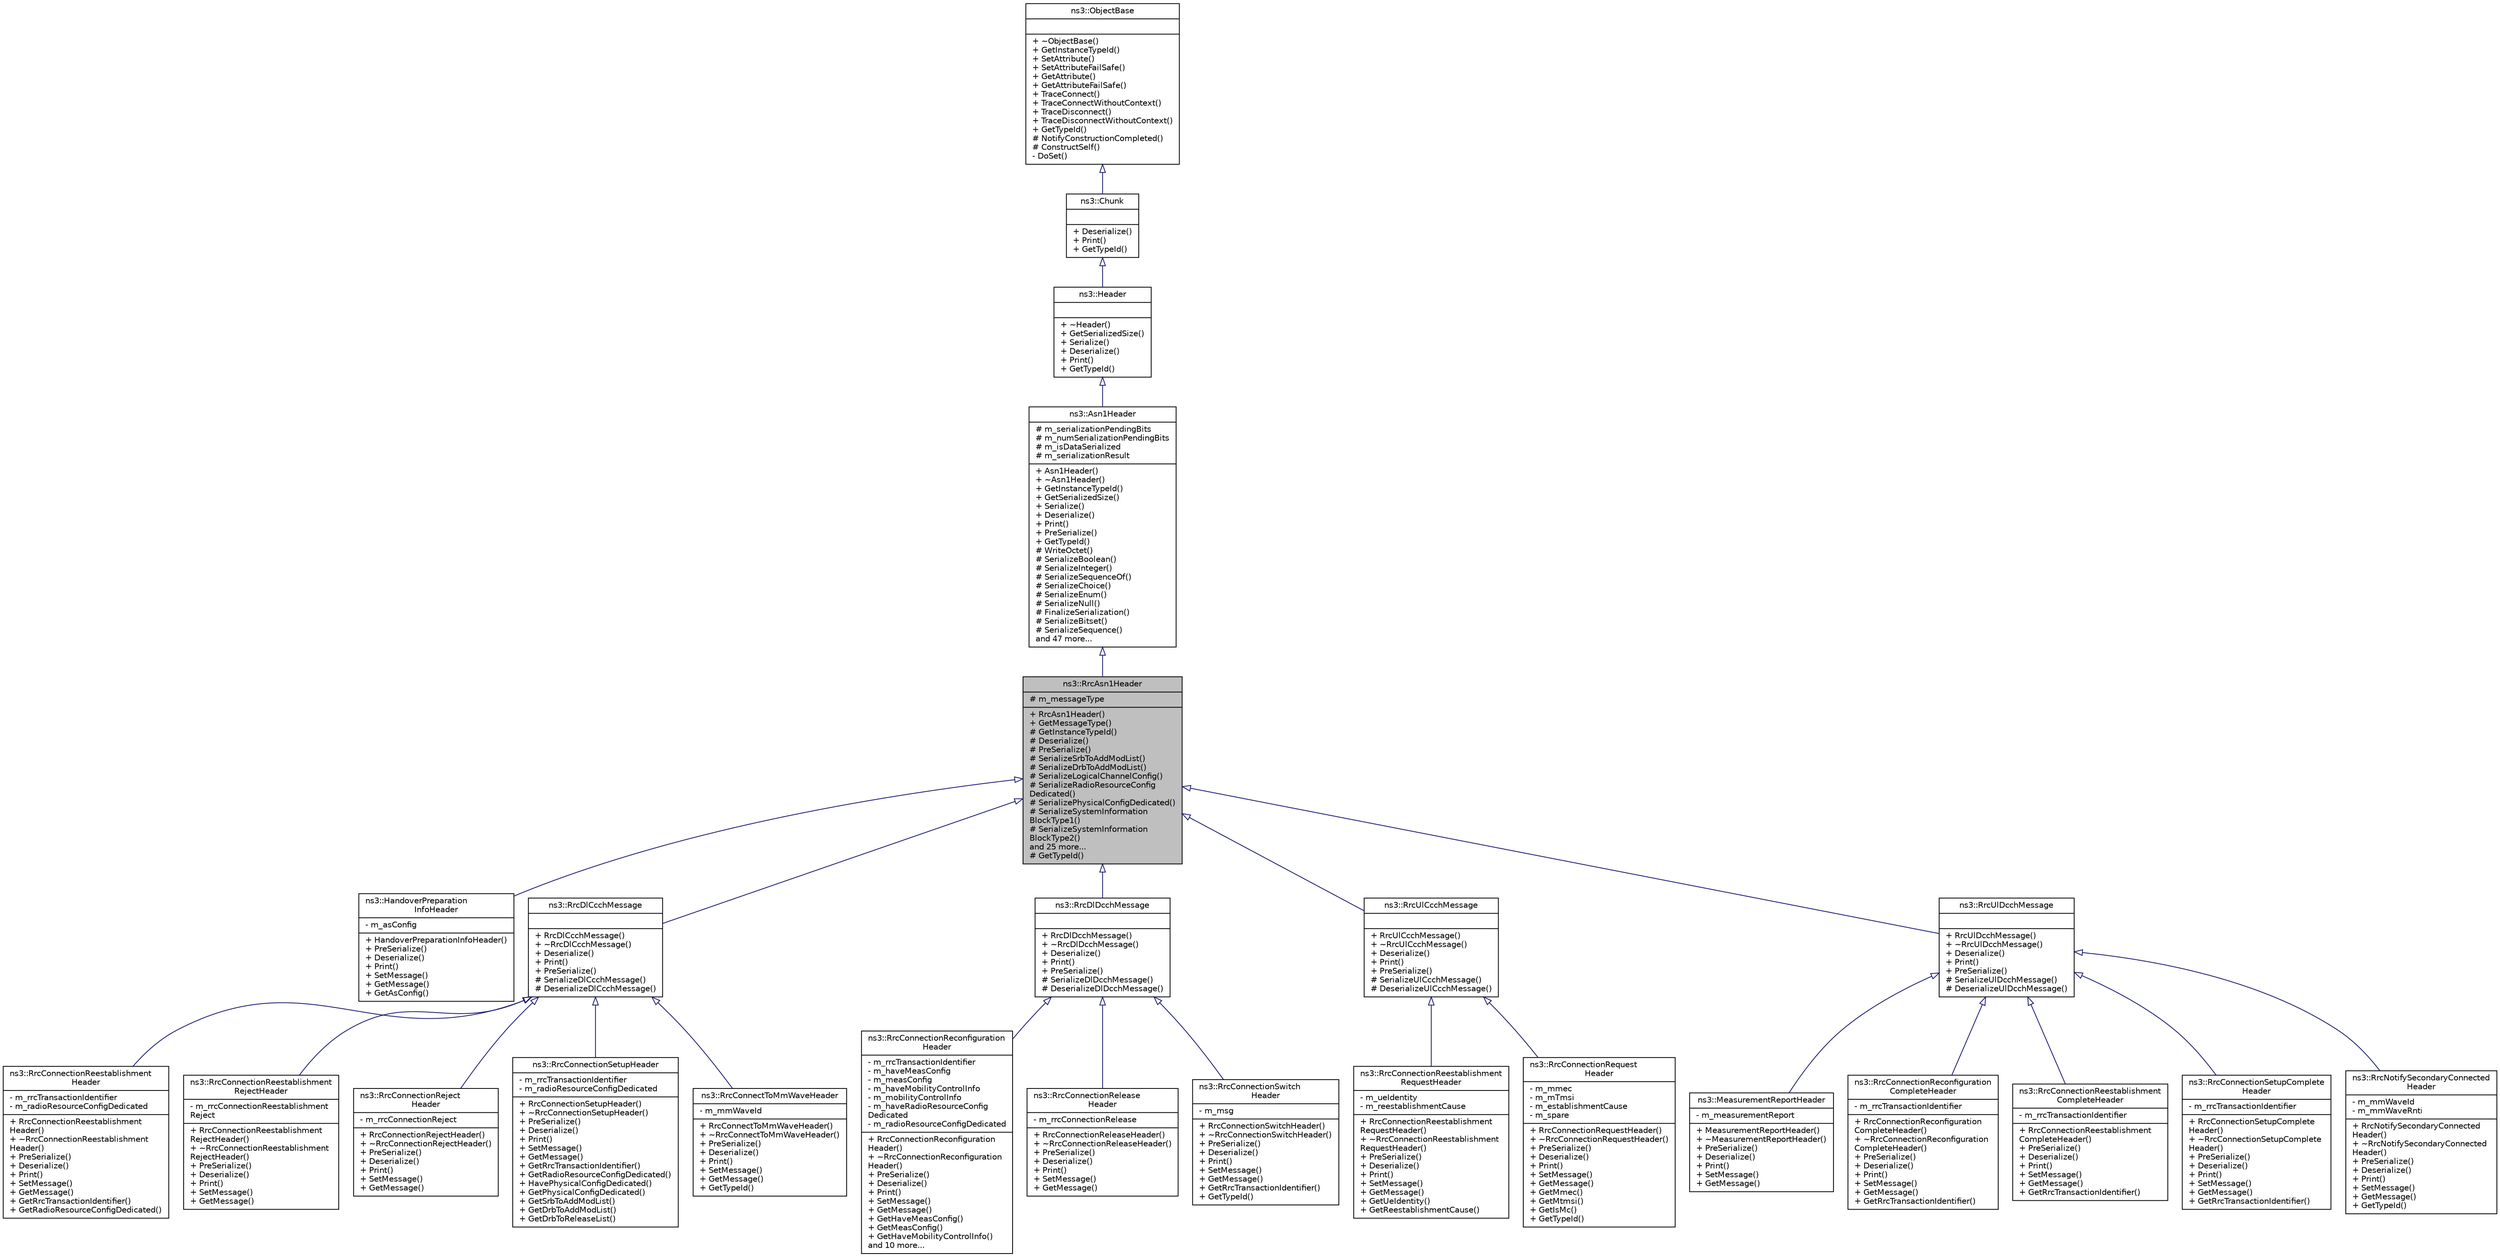 digraph "ns3::RrcAsn1Header"
{
  edge [fontname="Helvetica",fontsize="10",labelfontname="Helvetica",labelfontsize="10"];
  node [fontname="Helvetica",fontsize="10",shape=record];
  Node1 [label="{ns3::RrcAsn1Header\n|# m_messageType\l|+ RrcAsn1Header()\l+ GetMessageType()\l# GetInstanceTypeId()\l# Deserialize()\l# PreSerialize()\l# SerializeSrbToAddModList()\l# SerializeDrbToAddModList()\l# SerializeLogicalChannelConfig()\l# SerializeRadioResourceConfig\lDedicated()\l# SerializePhysicalConfigDedicated()\l# SerializeSystemInformation\lBlockType1()\l# SerializeSystemInformation\lBlockType2()\land 25 more...\l# GetTypeId()\l}",height=0.2,width=0.4,color="black", fillcolor="grey75", style="filled", fontcolor="black"];
  Node2 -> Node1 [dir="back",color="midnightblue",fontsize="10",style="solid",arrowtail="onormal"];
  Node2 [label="{ns3::Asn1Header\n|# m_serializationPendingBits\l# m_numSerializationPendingBits\l# m_isDataSerialized\l# m_serializationResult\l|+ Asn1Header()\l+ ~Asn1Header()\l+ GetInstanceTypeId()\l+ GetSerializedSize()\l+ Serialize()\l+ Deserialize()\l+ Print()\l+ PreSerialize()\l+ GetTypeId()\l# WriteOctet()\l# SerializeBoolean()\l# SerializeInteger()\l# SerializeSequenceOf()\l# SerializeChoice()\l# SerializeEnum()\l# SerializeNull()\l# FinalizeSerialization()\l# SerializeBitset()\l# SerializeSequence()\land 47 more...\l}",height=0.2,width=0.4,color="black", fillcolor="white", style="filled",URL="$d4/d02/classns3_1_1Asn1Header.html"];
  Node3 -> Node2 [dir="back",color="midnightblue",fontsize="10",style="solid",arrowtail="onormal"];
  Node3 [label="{ns3::Header\n||+ ~Header()\l+ GetSerializedSize()\l+ Serialize()\l+ Deserialize()\l+ Print()\l+ GetTypeId()\l}",height=0.2,width=0.4,color="black", fillcolor="white", style="filled",URL="$d6/dae/classns3_1_1Header.html",tooltip="Protocol header serialization and deserialization. "];
  Node4 -> Node3 [dir="back",color="midnightblue",fontsize="10",style="solid",arrowtail="onormal"];
  Node4 [label="{ns3::Chunk\n||+ Deserialize()\l+ Print()\l+ GetTypeId()\l}",height=0.2,width=0.4,color="black", fillcolor="white", style="filled",URL="$d7/d9b/classns3_1_1Chunk.html",tooltip="abstract base class for ns3::Header and ns3::Trailer "];
  Node5 -> Node4 [dir="back",color="midnightblue",fontsize="10",style="solid",arrowtail="onormal"];
  Node5 [label="{ns3::ObjectBase\n||+ ~ObjectBase()\l+ GetInstanceTypeId()\l+ SetAttribute()\l+ SetAttributeFailSafe()\l+ GetAttribute()\l+ GetAttributeFailSafe()\l+ TraceConnect()\l+ TraceConnectWithoutContext()\l+ TraceDisconnect()\l+ TraceDisconnectWithoutContext()\l+ GetTypeId()\l# NotifyConstructionCompleted()\l# ConstructSelf()\l- DoSet()\l}",height=0.2,width=0.4,color="black", fillcolor="white", style="filled",URL="$d2/dac/classns3_1_1ObjectBase.html",tooltip="Anchor the ns-3 type and attribute system. "];
  Node1 -> Node6 [dir="back",color="midnightblue",fontsize="10",style="solid",arrowtail="onormal"];
  Node6 [label="{ns3::HandoverPreparation\lInfoHeader\n|- m_asConfig\l|+ HandoverPreparationInfoHeader()\l+ PreSerialize()\l+ Deserialize()\l+ Print()\l+ SetMessage()\l+ GetMessage()\l+ GetAsConfig()\l}",height=0.2,width=0.4,color="black", fillcolor="white", style="filled",URL="$d7/de3/classns3_1_1HandoverPreparationInfoHeader.html"];
  Node1 -> Node7 [dir="back",color="midnightblue",fontsize="10",style="solid",arrowtail="onormal"];
  Node7 [label="{ns3::RrcDlCcchMessage\n||+ RrcDlCcchMessage()\l+ ~RrcDlCcchMessage()\l+ Deserialize()\l+ Print()\l+ PreSerialize()\l# SerializeDlCcchMessage()\l# DeserializeDlCcchMessage()\l}",height=0.2,width=0.4,color="black", fillcolor="white", style="filled",URL="$df/d87/classns3_1_1RrcDlCcchMessage.html"];
  Node7 -> Node8 [dir="back",color="midnightblue",fontsize="10",style="solid",arrowtail="onormal"];
  Node8 [label="{ns3::RrcConnectionReestablishment\lHeader\n|- m_rrcTransactionIdentifier\l- m_radioResourceConfigDedicated\l|+ RrcConnectionReestablishment\lHeader()\l+ ~RrcConnectionReestablishment\lHeader()\l+ PreSerialize()\l+ Deserialize()\l+ Print()\l+ SetMessage()\l+ GetMessage()\l+ GetRrcTransactionIdentifier()\l+ GetRadioResourceConfigDedicated()\l}",height=0.2,width=0.4,color="black", fillcolor="white", style="filled",URL="$d9/dc3/classns3_1_1RrcConnectionReestablishmentHeader.html"];
  Node7 -> Node9 [dir="back",color="midnightblue",fontsize="10",style="solid",arrowtail="onormal"];
  Node9 [label="{ns3::RrcConnectionReestablishment\lRejectHeader\n|- m_rrcConnectionReestablishment\lReject\l|+ RrcConnectionReestablishment\lRejectHeader()\l+ ~RrcConnectionReestablishment\lRejectHeader()\l+ PreSerialize()\l+ Deserialize()\l+ Print()\l+ SetMessage()\l+ GetMessage()\l}",height=0.2,width=0.4,color="black", fillcolor="white", style="filled",URL="$d2/d82/classns3_1_1RrcConnectionReestablishmentRejectHeader.html"];
  Node7 -> Node10 [dir="back",color="midnightblue",fontsize="10",style="solid",arrowtail="onormal"];
  Node10 [label="{ns3::RrcConnectionReject\lHeader\n|- m_rrcConnectionReject\l|+ RrcConnectionRejectHeader()\l+ ~RrcConnectionRejectHeader()\l+ PreSerialize()\l+ Deserialize()\l+ Print()\l+ SetMessage()\l+ GetMessage()\l}",height=0.2,width=0.4,color="black", fillcolor="white", style="filled",URL="$d8/d66/classns3_1_1RrcConnectionRejectHeader.html"];
  Node7 -> Node11 [dir="back",color="midnightblue",fontsize="10",style="solid",arrowtail="onormal"];
  Node11 [label="{ns3::RrcConnectionSetupHeader\n|- m_rrcTransactionIdentifier\l- m_radioResourceConfigDedicated\l|+ RrcConnectionSetupHeader()\l+ ~RrcConnectionSetupHeader()\l+ PreSerialize()\l+ Deserialize()\l+ Print()\l+ SetMessage()\l+ GetMessage()\l+ GetRrcTransactionIdentifier()\l+ GetRadioResourceConfigDedicated()\l+ HavePhysicalConfigDedicated()\l+ GetPhysicalConfigDedicated()\l+ GetSrbToAddModList()\l+ GetDrbToAddModList()\l+ GetDrbToReleaseList()\l}",height=0.2,width=0.4,color="black", fillcolor="white", style="filled",URL="$d3/d9d/classns3_1_1RrcConnectionSetupHeader.html"];
  Node7 -> Node12 [dir="back",color="midnightblue",fontsize="10",style="solid",arrowtail="onormal"];
  Node12 [label="{ns3::RrcConnectToMmWaveHeader\n|- m_mmWaveId\l|+ RrcConnectToMmWaveHeader()\l+ ~RrcConnectToMmWaveHeader()\l+ PreSerialize()\l+ Deserialize()\l+ Print()\l+ SetMessage()\l+ GetMessage()\l+ GetTypeId()\l}",height=0.2,width=0.4,color="black", fillcolor="white", style="filled",URL="$da/dfb/classns3_1_1RrcConnectToMmWaveHeader.html"];
  Node1 -> Node13 [dir="back",color="midnightblue",fontsize="10",style="solid",arrowtail="onormal"];
  Node13 [label="{ns3::RrcDlDcchMessage\n||+ RrcDlDcchMessage()\l+ ~RrcDlDcchMessage()\l+ Deserialize()\l+ Print()\l+ PreSerialize()\l# SerializeDlDcchMessage()\l# DeserializeDlDcchMessage()\l}",height=0.2,width=0.4,color="black", fillcolor="white", style="filled",URL="$dc/dc2/classns3_1_1RrcDlDcchMessage.html"];
  Node13 -> Node14 [dir="back",color="midnightblue",fontsize="10",style="solid",arrowtail="onormal"];
  Node14 [label="{ns3::RrcConnectionReconfiguration\lHeader\n|- m_rrcTransactionIdentifier\l- m_haveMeasConfig\l- m_measConfig\l- m_haveMobilityControlInfo\l- m_mobilityControlInfo\l- m_haveRadioResourceConfig\lDedicated\l- m_radioResourceConfigDedicated\l|+ RrcConnectionReconfiguration\lHeader()\l+ ~RrcConnectionReconfiguration\lHeader()\l+ PreSerialize()\l+ Deserialize()\l+ Print()\l+ SetMessage()\l+ GetMessage()\l+ GetHaveMeasConfig()\l+ GetMeasConfig()\l+ GetHaveMobilityControlInfo()\land 10 more...\l}",height=0.2,width=0.4,color="black", fillcolor="white", style="filled",URL="$d1/dc0/classns3_1_1RrcConnectionReconfigurationHeader.html"];
  Node13 -> Node15 [dir="back",color="midnightblue",fontsize="10",style="solid",arrowtail="onormal"];
  Node15 [label="{ns3::RrcConnectionRelease\lHeader\n|- m_rrcConnectionRelease\l|+ RrcConnectionReleaseHeader()\l+ ~RrcConnectionReleaseHeader()\l+ PreSerialize()\l+ Deserialize()\l+ Print()\l+ SetMessage()\l+ GetMessage()\l}",height=0.2,width=0.4,color="black", fillcolor="white", style="filled",URL="$d4/dee/classns3_1_1RrcConnectionReleaseHeader.html"];
  Node13 -> Node16 [dir="back",color="midnightblue",fontsize="10",style="solid",arrowtail="onormal"];
  Node16 [label="{ns3::RrcConnectionSwitch\lHeader\n|- m_msg\l|+ RrcConnectionSwitchHeader()\l+ ~RrcConnectionSwitchHeader()\l+ PreSerialize()\l+ Deserialize()\l+ Print()\l+ SetMessage()\l+ GetMessage()\l+ GetRrcTransactionIdentifier()\l+ GetTypeId()\l}",height=0.2,width=0.4,color="black", fillcolor="white", style="filled",URL="$dd/d85/classns3_1_1RrcConnectionSwitchHeader.html"];
  Node1 -> Node17 [dir="back",color="midnightblue",fontsize="10",style="solid",arrowtail="onormal"];
  Node17 [label="{ns3::RrcUlCcchMessage\n||+ RrcUlCcchMessage()\l+ ~RrcUlCcchMessage()\l+ Deserialize()\l+ Print()\l+ PreSerialize()\l# SerializeUlCcchMessage()\l# DeserializeUlCcchMessage()\l}",height=0.2,width=0.4,color="black", fillcolor="white", style="filled",URL="$d9/d8d/classns3_1_1RrcUlCcchMessage.html"];
  Node17 -> Node18 [dir="back",color="midnightblue",fontsize="10",style="solid",arrowtail="onormal"];
  Node18 [label="{ns3::RrcConnectionReestablishment\lRequestHeader\n|- m_ueIdentity\l- m_reestablishmentCause\l|+ RrcConnectionReestablishment\lRequestHeader()\l+ ~RrcConnectionReestablishment\lRequestHeader()\l+ PreSerialize()\l+ Deserialize()\l+ Print()\l+ SetMessage()\l+ GetMessage()\l+ GetUeIdentity()\l+ GetReestablishmentCause()\l}",height=0.2,width=0.4,color="black", fillcolor="white", style="filled",URL="$d1/d4d/classns3_1_1RrcConnectionReestablishmentRequestHeader.html"];
  Node17 -> Node19 [dir="back",color="midnightblue",fontsize="10",style="solid",arrowtail="onormal"];
  Node19 [label="{ns3::RrcConnectionRequest\lHeader\n|- m_mmec\l- m_mTmsi\l- m_establishmentCause\l- m_spare\l|+ RrcConnectionRequestHeader()\l+ ~RrcConnectionRequestHeader()\l+ PreSerialize()\l+ Deserialize()\l+ Print()\l+ SetMessage()\l+ GetMessage()\l+ GetMmec()\l+ GetMtmsi()\l+ GetIsMc()\l+ GetTypeId()\l}",height=0.2,width=0.4,color="black", fillcolor="white", style="filled",URL="$d2/dc4/classns3_1_1RrcConnectionRequestHeader.html"];
  Node1 -> Node20 [dir="back",color="midnightblue",fontsize="10",style="solid",arrowtail="onormal"];
  Node20 [label="{ns3::RrcUlDcchMessage\n||+ RrcUlDcchMessage()\l+ ~RrcUlDcchMessage()\l+ Deserialize()\l+ Print()\l+ PreSerialize()\l# SerializeUlDcchMessage()\l# DeserializeUlDcchMessage()\l}",height=0.2,width=0.4,color="black", fillcolor="white", style="filled",URL="$d4/dce/classns3_1_1RrcUlDcchMessage.html"];
  Node20 -> Node21 [dir="back",color="midnightblue",fontsize="10",style="solid",arrowtail="onormal"];
  Node21 [label="{ns3::MeasurementReportHeader\n|- m_measurementReport\l|+ MeasurementReportHeader()\l+ ~MeasurementReportHeader()\l+ PreSerialize()\l+ Deserialize()\l+ Print()\l+ SetMessage()\l+ GetMessage()\l}",height=0.2,width=0.4,color="black", fillcolor="white", style="filled",URL="$d7/dcd/classns3_1_1MeasurementReportHeader.html"];
  Node20 -> Node22 [dir="back",color="midnightblue",fontsize="10",style="solid",arrowtail="onormal"];
  Node22 [label="{ns3::RrcConnectionReconfiguration\lCompleteHeader\n|- m_rrcTransactionIdentifier\l|+ RrcConnectionReconfiguration\lCompleteHeader()\l+ ~RrcConnectionReconfiguration\lCompleteHeader()\l+ PreSerialize()\l+ Deserialize()\l+ Print()\l+ SetMessage()\l+ GetMessage()\l+ GetRrcTransactionIdentifier()\l}",height=0.2,width=0.4,color="black", fillcolor="white", style="filled",URL="$da/dec/classns3_1_1RrcConnectionReconfigurationCompleteHeader.html"];
  Node20 -> Node23 [dir="back",color="midnightblue",fontsize="10",style="solid",arrowtail="onormal"];
  Node23 [label="{ns3::RrcConnectionReestablishment\lCompleteHeader\n|- m_rrcTransactionIdentifier\l|+ RrcConnectionReestablishment\lCompleteHeader()\l+ PreSerialize()\l+ Deserialize()\l+ Print()\l+ SetMessage()\l+ GetMessage()\l+ GetRrcTransactionIdentifier()\l}",height=0.2,width=0.4,color="black", fillcolor="white", style="filled",URL="$dc/d47/classns3_1_1RrcConnectionReestablishmentCompleteHeader.html"];
  Node20 -> Node24 [dir="back",color="midnightblue",fontsize="10",style="solid",arrowtail="onormal"];
  Node24 [label="{ns3::RrcConnectionSetupComplete\lHeader\n|- m_rrcTransactionIdentifier\l|+ RrcConnectionSetupComplete\lHeader()\l+ ~RrcConnectionSetupComplete\lHeader()\l+ PreSerialize()\l+ Deserialize()\l+ Print()\l+ SetMessage()\l+ GetMessage()\l+ GetRrcTransactionIdentifier()\l}",height=0.2,width=0.4,color="black", fillcolor="white", style="filled",URL="$d7/d03/classns3_1_1RrcConnectionSetupCompleteHeader.html"];
  Node20 -> Node25 [dir="back",color="midnightblue",fontsize="10",style="solid",arrowtail="onormal"];
  Node25 [label="{ns3::RrcNotifySecondaryConnected\lHeader\n|- m_mmWaveId\l- m_mmWaveRnti\l|+ RrcNotifySecondaryConnected\lHeader()\l+ ~RrcNotifySecondaryConnected\lHeader()\l+ PreSerialize()\l+ Deserialize()\l+ Print()\l+ SetMessage()\l+ GetMessage()\l+ GetTypeId()\l}",height=0.2,width=0.4,color="black", fillcolor="white", style="filled",URL="$d2/df9/classns3_1_1RrcNotifySecondaryConnectedHeader.html"];
}
